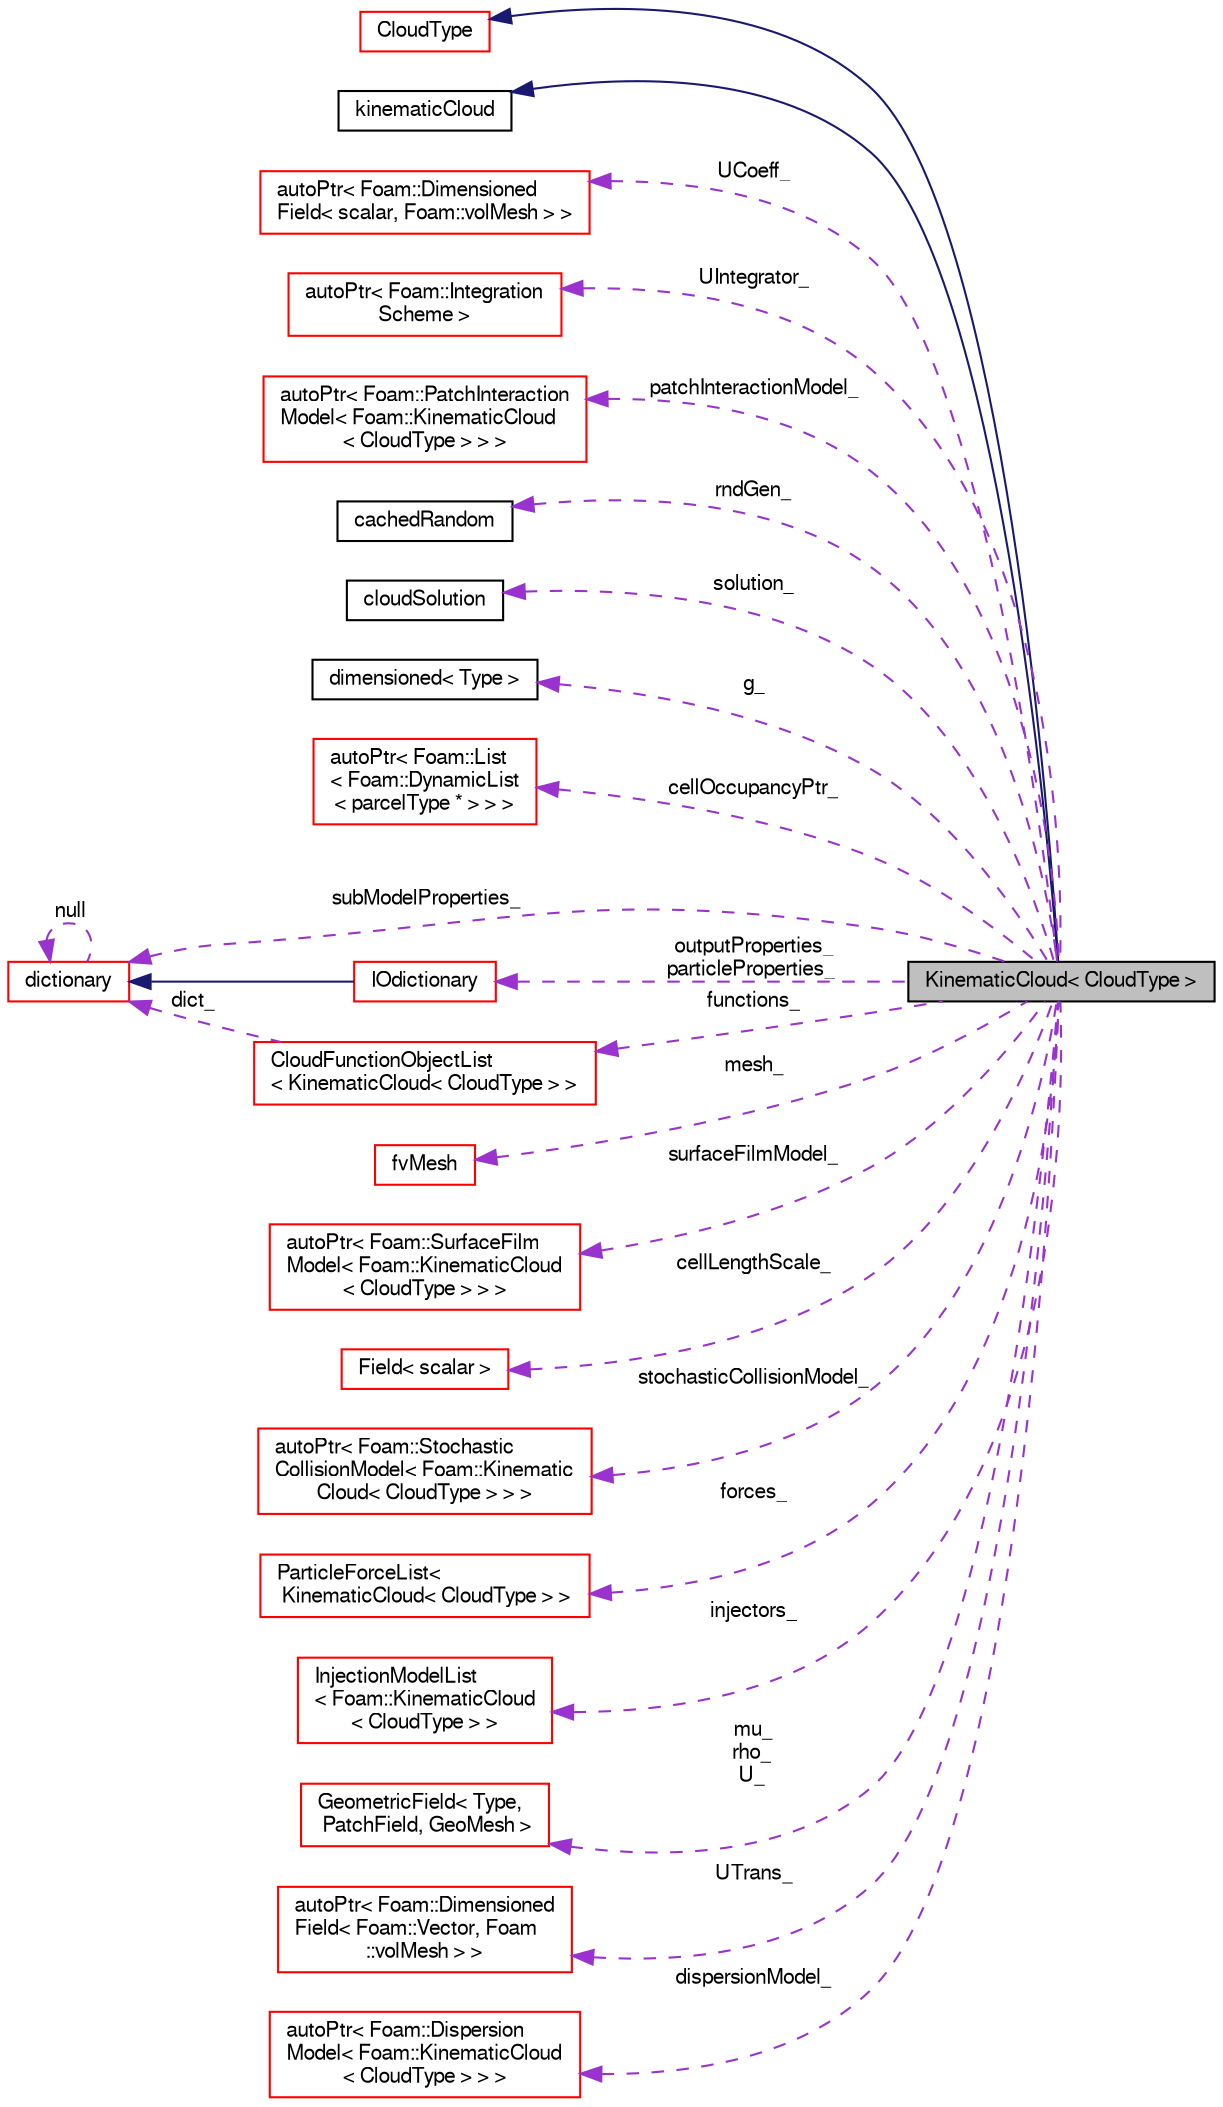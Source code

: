 digraph "KinematicCloud&lt; CloudType &gt;"
{
  bgcolor="transparent";
  edge [fontname="FreeSans",fontsize="10",labelfontname="FreeSans",labelfontsize="10"];
  node [fontname="FreeSans",fontsize="10",shape=record];
  rankdir="LR";
  Node1 [label="KinematicCloud\< CloudType \>",height=0.2,width=0.4,color="black", fillcolor="grey75", style="filled" fontcolor="black"];
  Node2 -> Node1 [dir="back",color="midnightblue",fontsize="10",style="solid",fontname="FreeSans"];
  Node2 [label="CloudType",height=0.2,width=0.4,color="red",URL="$a00561.html",tooltip="Templated base class for dsmc cloud. "];
  Node3 -> Node1 [dir="back",color="midnightblue",fontsize="10",style="solid",fontname="FreeSans"];
  Node3 [label="kinematicCloud",height=0.2,width=0.4,color="black",URL="$a01193.html",tooltip="Virtual abstract base class for templated KinematicCloud. "];
  Node4 -> Node1 [dir="back",color="darkorchid3",fontsize="10",style="dashed",label=" UCoeff_" ,fontname="FreeSans"];
  Node4 [label="autoPtr\< Foam::Dimensioned\lField\< scalar, Foam::volMesh \> \>",height=0.2,width=0.4,color="red",URL="$a00077.html"];
  Node5 -> Node1 [dir="back",color="darkorchid3",fontsize="10",style="dashed",label=" UIntegrator_" ,fontname="FreeSans"];
  Node5 [label="autoPtr\< Foam::Integration\lScheme \>",height=0.2,width=0.4,color="red",URL="$a00077.html"];
  Node6 -> Node1 [dir="back",color="darkorchid3",fontsize="10",style="dashed",label=" patchInteractionModel_" ,fontname="FreeSans"];
  Node6 [label="autoPtr\< Foam::PatchInteraction\lModel\< Foam::KinematicCloud\l\< CloudType \> \> \>",height=0.2,width=0.4,color="red",URL="$a00077.html"];
  Node7 -> Node1 [dir="back",color="darkorchid3",fontsize="10",style="dashed",label=" rndGen_" ,fontname="FreeSans"];
  Node7 [label="cachedRandom",height=0.2,width=0.4,color="black",URL="$a00178.html",tooltip="Random number generator. "];
  Node8 -> Node1 [dir="back",color="darkorchid3",fontsize="10",style="dashed",label=" solution_" ,fontname="FreeSans"];
  Node8 [label="cloudSolution",height=0.2,width=0.4,color="black",URL="$a00275.html",tooltip="Stores all relevant solution info for cloud. "];
  Node9 -> Node1 [dir="back",color="darkorchid3",fontsize="10",style="dashed",label=" g_" ,fontname="FreeSans"];
  Node9 [label="dimensioned\< Type \>",height=0.2,width=0.4,color="black",URL="$a00510.html",tooltip="Generic dimensioned Type class. "];
  Node10 -> Node1 [dir="back",color="darkorchid3",fontsize="10",style="dashed",label=" cellOccupancyPtr_" ,fontname="FreeSans"];
  Node10 [label="autoPtr\< Foam::List\l\< Foam::DynamicList\l\< parcelType * \> \> \>",height=0.2,width=0.4,color="red",URL="$a00077.html"];
  Node11 -> Node1 [dir="back",color="darkorchid3",fontsize="10",style="dashed",label=" outputProperties_\nparticleProperties_" ,fontname="FreeSans"];
  Node11 [label="IOdictionary",height=0.2,width=0.4,color="red",URL="$a01135.html",tooltip="IOdictionary is derived from dictionary and IOobject to give the dictionary automatic IO functionalit..."];
  Node12 -> Node11 [dir="back",color="midnightblue",fontsize="10",style="solid",fontname="FreeSans"];
  Node12 [label="dictionary",height=0.2,width=0.4,color="red",URL="$a00502.html",tooltip="A list of keyword definitions, which are a keyword followed by any number of values (e..."];
  Node12 -> Node12 [dir="back",color="darkorchid3",fontsize="10",style="dashed",label=" null" ,fontname="FreeSans"];
  Node13 -> Node1 [dir="back",color="darkorchid3",fontsize="10",style="dashed",label=" mesh_" ,fontname="FreeSans"];
  Node13 [label="fvMesh",height=0.2,width=0.4,color="red",URL="$a00851.html",tooltip="Mesh data needed to do the Finite Volume discretisation. "];
  Node14 -> Node1 [dir="back",color="darkorchid3",fontsize="10",style="dashed",label=" surfaceFilmModel_" ,fontname="FreeSans"];
  Node14 [label="autoPtr\< Foam::SurfaceFilm\lModel\< Foam::KinematicCloud\l\< CloudType \> \> \>",height=0.2,width=0.4,color="red",URL="$a00077.html"];
  Node12 -> Node1 [dir="back",color="darkorchid3",fontsize="10",style="dashed",label=" subModelProperties_" ,fontname="FreeSans"];
  Node15 -> Node1 [dir="back",color="darkorchid3",fontsize="10",style="dashed",label=" cellLengthScale_" ,fontname="FreeSans"];
  Node15 [label="Field\< scalar \>",height=0.2,width=0.4,color="red",URL="$a00733.html"];
  Node16 -> Node1 [dir="back",color="darkorchid3",fontsize="10",style="dashed",label=" stochasticCollisionModel_" ,fontname="FreeSans"];
  Node16 [label="autoPtr\< Foam::Stochastic\lCollisionModel\< Foam::Kinematic\lCloud\< CloudType \> \> \>",height=0.2,width=0.4,color="red",URL="$a00077.html"];
  Node17 -> Node1 [dir="back",color="darkorchid3",fontsize="10",style="dashed",label=" forces_" ,fontname="FreeSans"];
  Node17 [label="ParticleForceList\<\l KinematicCloud\< CloudType \> \>",height=0.2,width=0.4,color="red",URL="$a01729.html"];
  Node18 -> Node1 [dir="back",color="darkorchid3",fontsize="10",style="dashed",label=" injectors_" ,fontname="FreeSans"];
  Node18 [label="InjectionModelList\l\< Foam::KinematicCloud\l\< CloudType \> \>",height=0.2,width=0.4,color="red",URL="$a01068.html"];
  Node19 -> Node1 [dir="back",color="darkorchid3",fontsize="10",style="dashed",label=" functions_" ,fontname="FreeSans"];
  Node19 [label="CloudFunctionObjectList\l\< KinematicCloud\< CloudType \> \>",height=0.2,width=0.4,color="red",URL="$a00271.html"];
  Node12 -> Node19 [dir="back",color="darkorchid3",fontsize="10",style="dashed",label=" dict_" ,fontname="FreeSans"];
  Node20 -> Node1 [dir="back",color="darkorchid3",fontsize="10",style="dashed",label=" mu_\nrho_\nU_" ,fontname="FreeSans"];
  Node20 [label="GeometricField\< Type,\l PatchField, GeoMesh \>",height=0.2,width=0.4,color="red",URL="$a00896.html",tooltip="Generic GeometricField class. "];
  Node21 -> Node1 [dir="back",color="darkorchid3",fontsize="10",style="dashed",label=" UTrans_" ,fontname="FreeSans"];
  Node21 [label="autoPtr\< Foam::Dimensioned\lField\< Foam::Vector, Foam\l::volMesh \> \>",height=0.2,width=0.4,color="red",URL="$a00077.html"];
  Node22 -> Node1 [dir="back",color="darkorchid3",fontsize="10",style="dashed",label=" dispersionModel_" ,fontname="FreeSans"];
  Node22 [label="autoPtr\< Foam::Dispersion\lModel\< Foam::KinematicCloud\l\< CloudType \> \> \>",height=0.2,width=0.4,color="red",URL="$a00077.html"];
}
